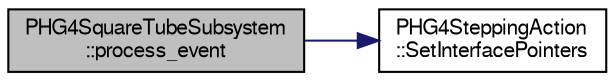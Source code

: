 digraph "PHG4SquareTubeSubsystem::process_event"
{
  bgcolor="transparent";
  edge [fontname="FreeSans",fontsize="10",labelfontname="FreeSans",labelfontsize="10"];
  node [fontname="FreeSans",fontsize="10",shape=record];
  rankdir="LR";
  Node1 [label="PHG4SquareTubeSubsystem\l::process_event",height=0.2,width=0.4,color="black", fillcolor="grey75", style="filled" fontcolor="black"];
  Node1 -> Node2 [color="midnightblue",fontsize="10",style="solid",fontname="FreeSans"];
  Node2 [label="PHG4SteppingAction\l::SetInterfacePointers",height=0.2,width=0.4,color="black",URL="$df/d3f/classPHG4SteppingAction.html#add40e406e5d3291b7b57987e08b488ce"];
}
